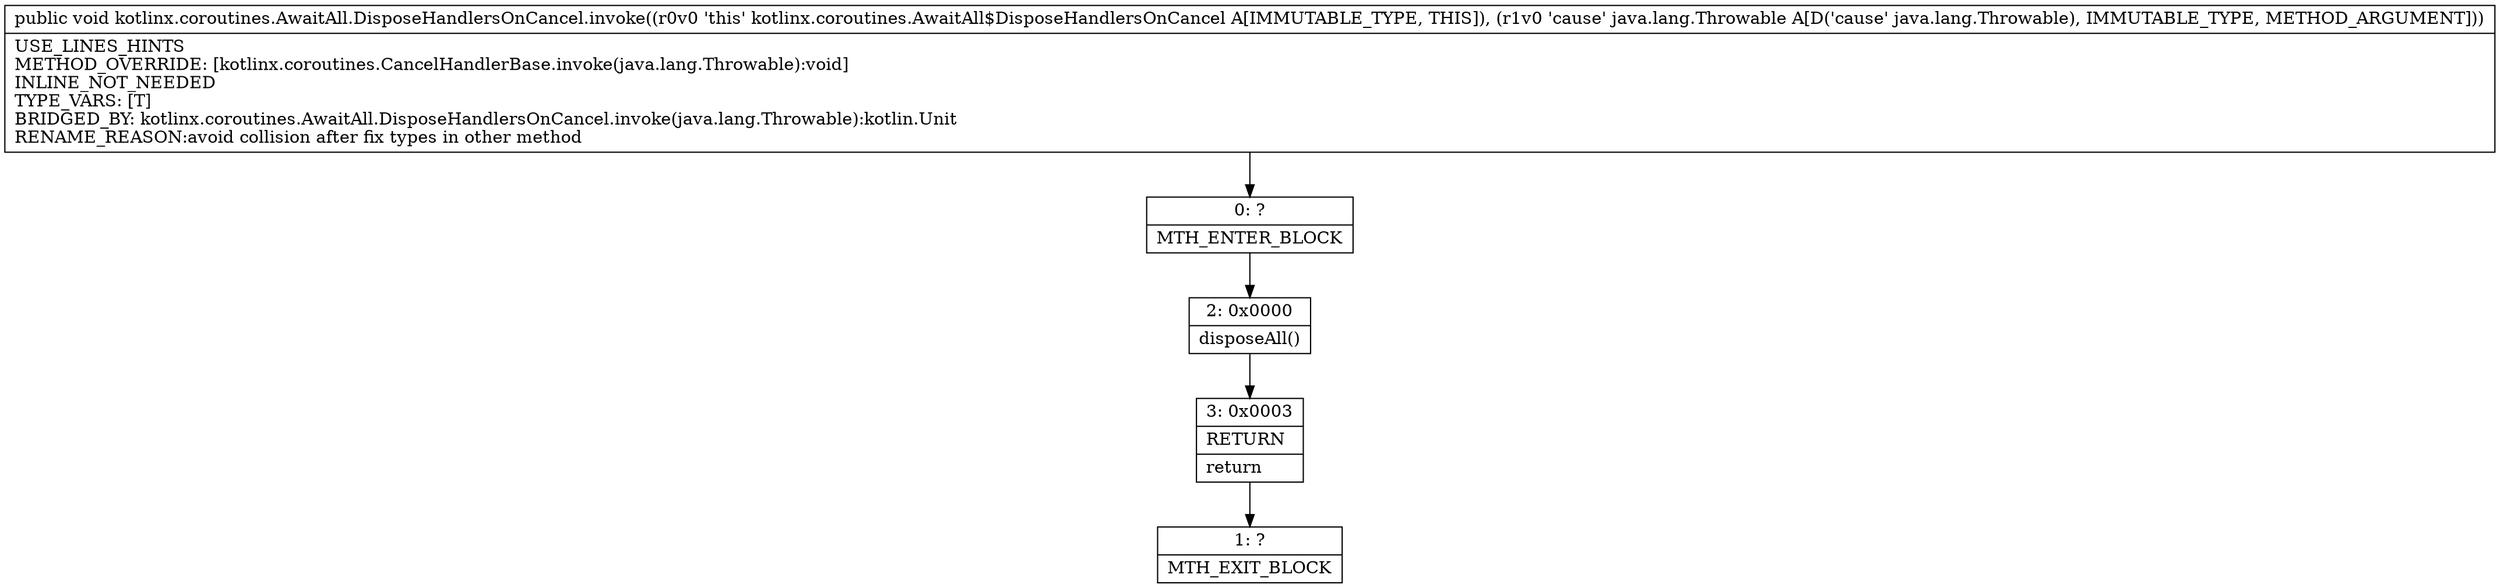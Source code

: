 digraph "CFG forkotlinx.coroutines.AwaitAll.DisposeHandlersOnCancel.invoke(Ljava\/lang\/Throwable;)V" {
Node_0 [shape=record,label="{0\:\ ?|MTH_ENTER_BLOCK\l}"];
Node_2 [shape=record,label="{2\:\ 0x0000|disposeAll()\l}"];
Node_3 [shape=record,label="{3\:\ 0x0003|RETURN\l|return\l}"];
Node_1 [shape=record,label="{1\:\ ?|MTH_EXIT_BLOCK\l}"];
MethodNode[shape=record,label="{public void kotlinx.coroutines.AwaitAll.DisposeHandlersOnCancel.invoke((r0v0 'this' kotlinx.coroutines.AwaitAll$DisposeHandlersOnCancel A[IMMUTABLE_TYPE, THIS]), (r1v0 'cause' java.lang.Throwable A[D('cause' java.lang.Throwable), IMMUTABLE_TYPE, METHOD_ARGUMENT]))  | USE_LINES_HINTS\lMETHOD_OVERRIDE: [kotlinx.coroutines.CancelHandlerBase.invoke(java.lang.Throwable):void]\lINLINE_NOT_NEEDED\lTYPE_VARS: [T]\lBRIDGED_BY: kotlinx.coroutines.AwaitAll.DisposeHandlersOnCancel.invoke(java.lang.Throwable):kotlin.Unit\lRENAME_REASON:avoid collision after fix types in other method\l}"];
MethodNode -> Node_0;Node_0 -> Node_2;
Node_2 -> Node_3;
Node_3 -> Node_1;
}

